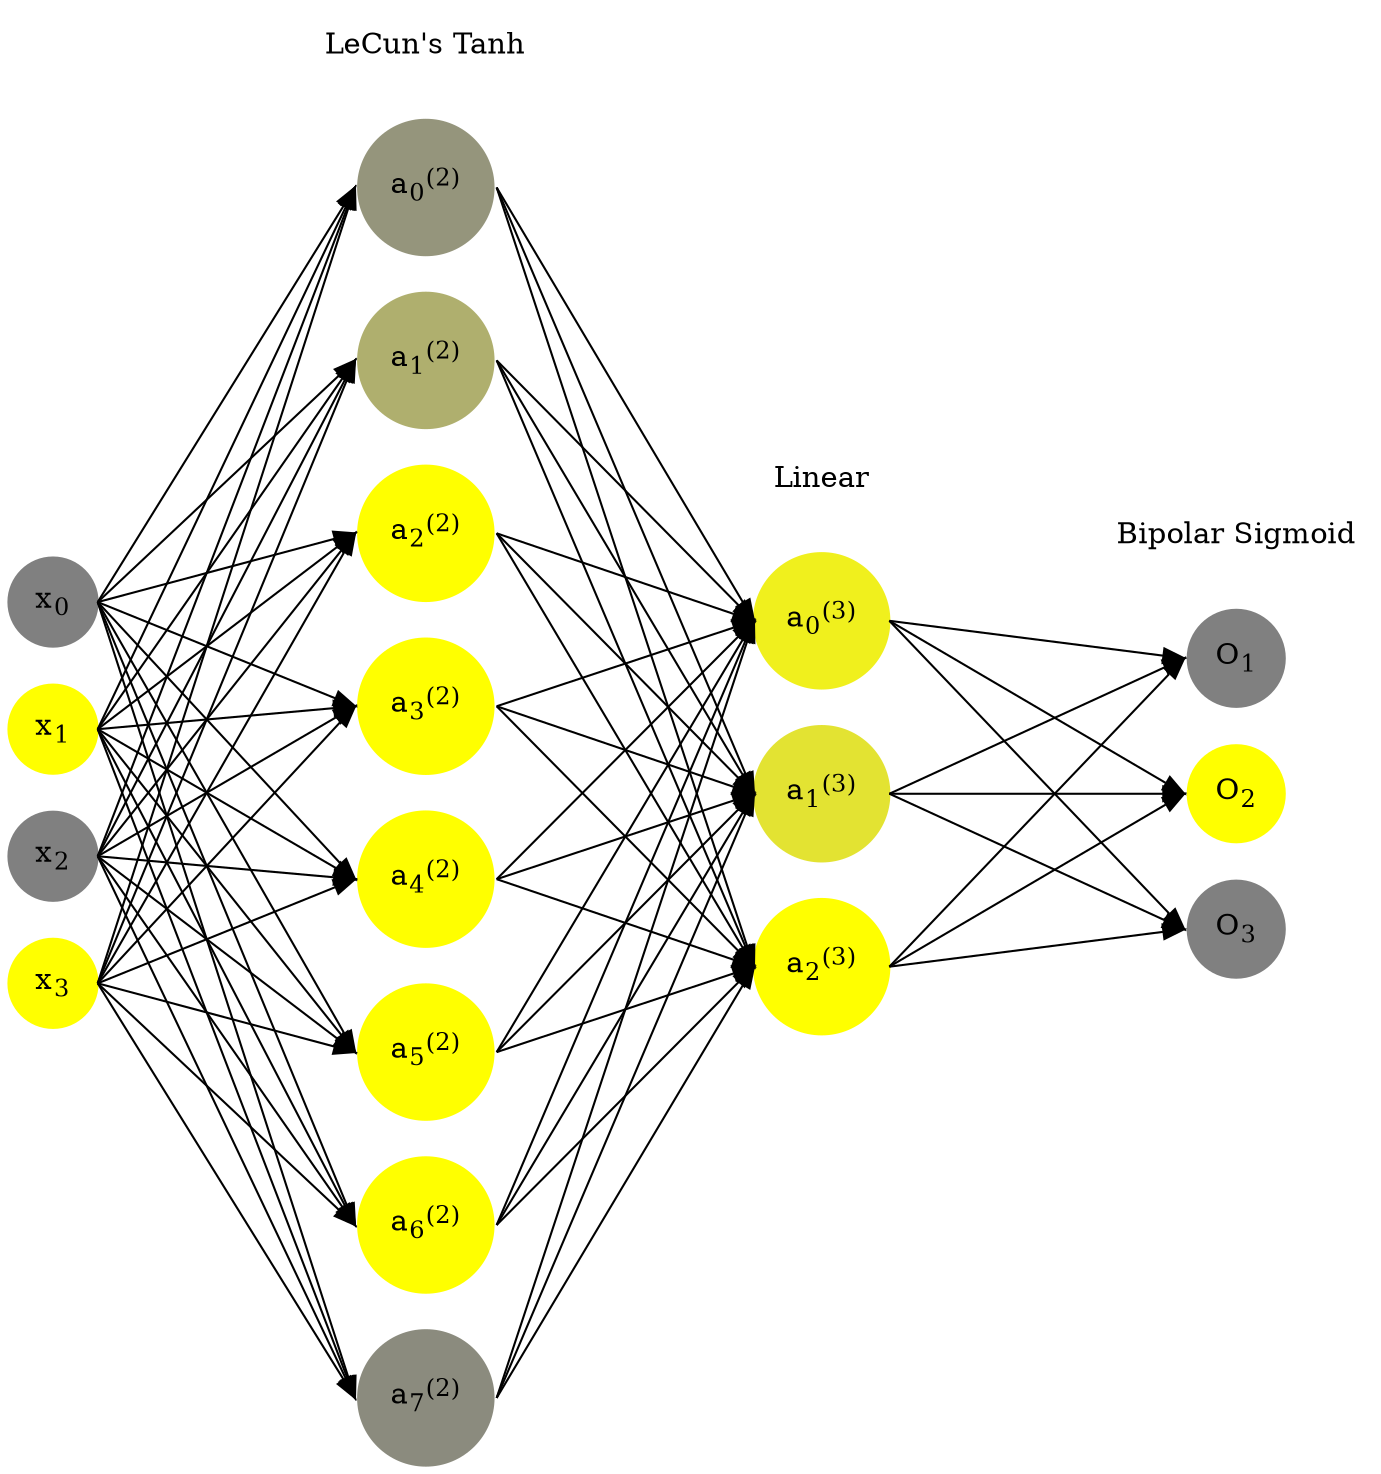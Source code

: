 digraph G {
	rankdir = LR;
	splines=false;
	edge[style=invis];
	ranksep= 1.4;
	{
	node [shape=circle, color="0.1667, 0.0, 0.5", style=filled, fillcolor="0.1667, 0.0, 0.5"];
	x0 [label=<x<sub>0</sub>>];
	}
	{
	node [shape=circle, color="0.1667, 1.0, 1.0", style=filled, fillcolor="0.1667, 1.0, 1.0"];
	x1 [label=<x<sub>1</sub>>];
	}
	{
	node [shape=circle, color="0.1667, 0.0, 0.5", style=filled, fillcolor="0.1667, 0.0, 0.5"];
	x2 [label=<x<sub>2</sub>>];
	}
	{
	node [shape=circle, color="0.1667, 1.0, 1.0", style=filled, fillcolor="0.1667, 1.0, 1.0"];
	x3 [label=<x<sub>3</sub>>];
	}
	{
	node [shape=circle, color="0.1667, 0.167625, 0.583813", style=filled, fillcolor="0.1667, 0.167625, 0.583813"];
	a02 [label=<a<sub>0</sub><sup>(2)</sup>>];
	}
	{
	node [shape=circle, color="0.1667, 0.371680, 0.685840", style=filled, fillcolor="0.1667, 0.371680, 0.685840"];
	a12 [label=<a<sub>1</sub><sup>(2)</sup>>];
	}
	{
	node [shape=circle, color="0.1667, 1.132342, 1.066171", style=filled, fillcolor="0.1667, 1.132342, 1.066171"];
	a22 [label=<a<sub>2</sub><sup>(2)</sup>>];
	}
	{
	node [shape=circle, color="0.1667, 1.664192, 1.332096", style=filled, fillcolor="0.1667, 1.664192, 1.332096"];
	a32 [label=<a<sub>3</sub><sup>(2)</sup>>];
	}
	{
	node [shape=circle, color="0.1667, 1.710828, 1.355414", style=filled, fillcolor="0.1667, 1.710828, 1.355414"];
	a42 [label=<a<sub>4</sub><sup>(2)</sup>>];
	}
	{
	node [shape=circle, color="0.1667, 1.522475, 1.261237", style=filled, fillcolor="0.1667, 1.522475, 1.261237"];
	a52 [label=<a<sub>5</sub><sup>(2)</sup>>];
	}
	{
	node [shape=circle, color="0.1667, 1.351602, 1.175801", style=filled, fillcolor="0.1667, 1.351602, 1.175801"];
	a62 [label=<a<sub>6</sub><sup>(2)</sup>>];
	}
	{
	node [shape=circle, color="0.1667, 0.092003, 0.546001", style=filled, fillcolor="0.1667, 0.092003, 0.546001"];
	a72 [label=<a<sub>7</sub><sup>(2)</sup>>];
	}
	{
	node [shape=circle, color="0.1667, 0.876965, 0.938482", style=filled, fillcolor="0.1667, 0.876965, 0.938482"];
	a03 [label=<a<sub>0</sub><sup>(3)</sup>>];
	}
	{
	node [shape=circle, color="0.1667, 0.778588, 0.889294", style=filled, fillcolor="0.1667, 0.778588, 0.889294"];
	a13 [label=<a<sub>1</sub><sup>(3)</sup>>];
	}
	{
	node [shape=circle, color="0.1667, 2.697591, 1.848796", style=filled, fillcolor="0.1667, 2.697591, 1.848796"];
	a23 [label=<a<sub>2</sub><sup>(3)</sup>>];
	}
	{
	node [shape=circle, color="0.1667, 0.0, 0.5", style=filled, fillcolor="0.1667, 0.0, 0.5"];
	O1 [label=<O<sub>1</sub>>];
	}
	{
	node [shape=circle, color="0.1667, 1.0, 1.0", style=filled, fillcolor="0.1667, 1.0, 1.0"];
	O2 [label=<O<sub>2</sub>>];
	}
	{
	node [shape=circle, color="0.1667, 0.0, 0.5", style=filled, fillcolor="0.1667, 0.0, 0.5"];
	O3 [label=<O<sub>3</sub>>];
	}
	{
	rank=same;
	x0->x1->x2->x3;
	}
	{
	rank=same;
	a02->a12->a22->a32->a42->a52->a62->a72;
	}
	{
	rank=same;
	a03->a13->a23;
	}
	{
	rank=same;
	O1->O2->O3;
	}
	l1 [shape=plaintext,label="LeCun's Tanh"];
	l1->a02;
	{rank=same; l1;a02};
	l2 [shape=plaintext,label="Linear"];
	l2->a03;
	{rank=same; l2;a03};
	l3 [shape=plaintext,label="Bipolar Sigmoid"];
	l3->O1;
	{rank=same; l3;O1};
edge[style=solid, tailport=e, headport=w];
	{x0;x1;x2;x3} -> {a02;a12;a22;a32;a42;a52;a62;a72};
	{a02;a12;a22;a32;a42;a52;a62;a72} -> {a03;a13;a23};
	{a03;a13;a23} -> {O1,O2,O3};
}